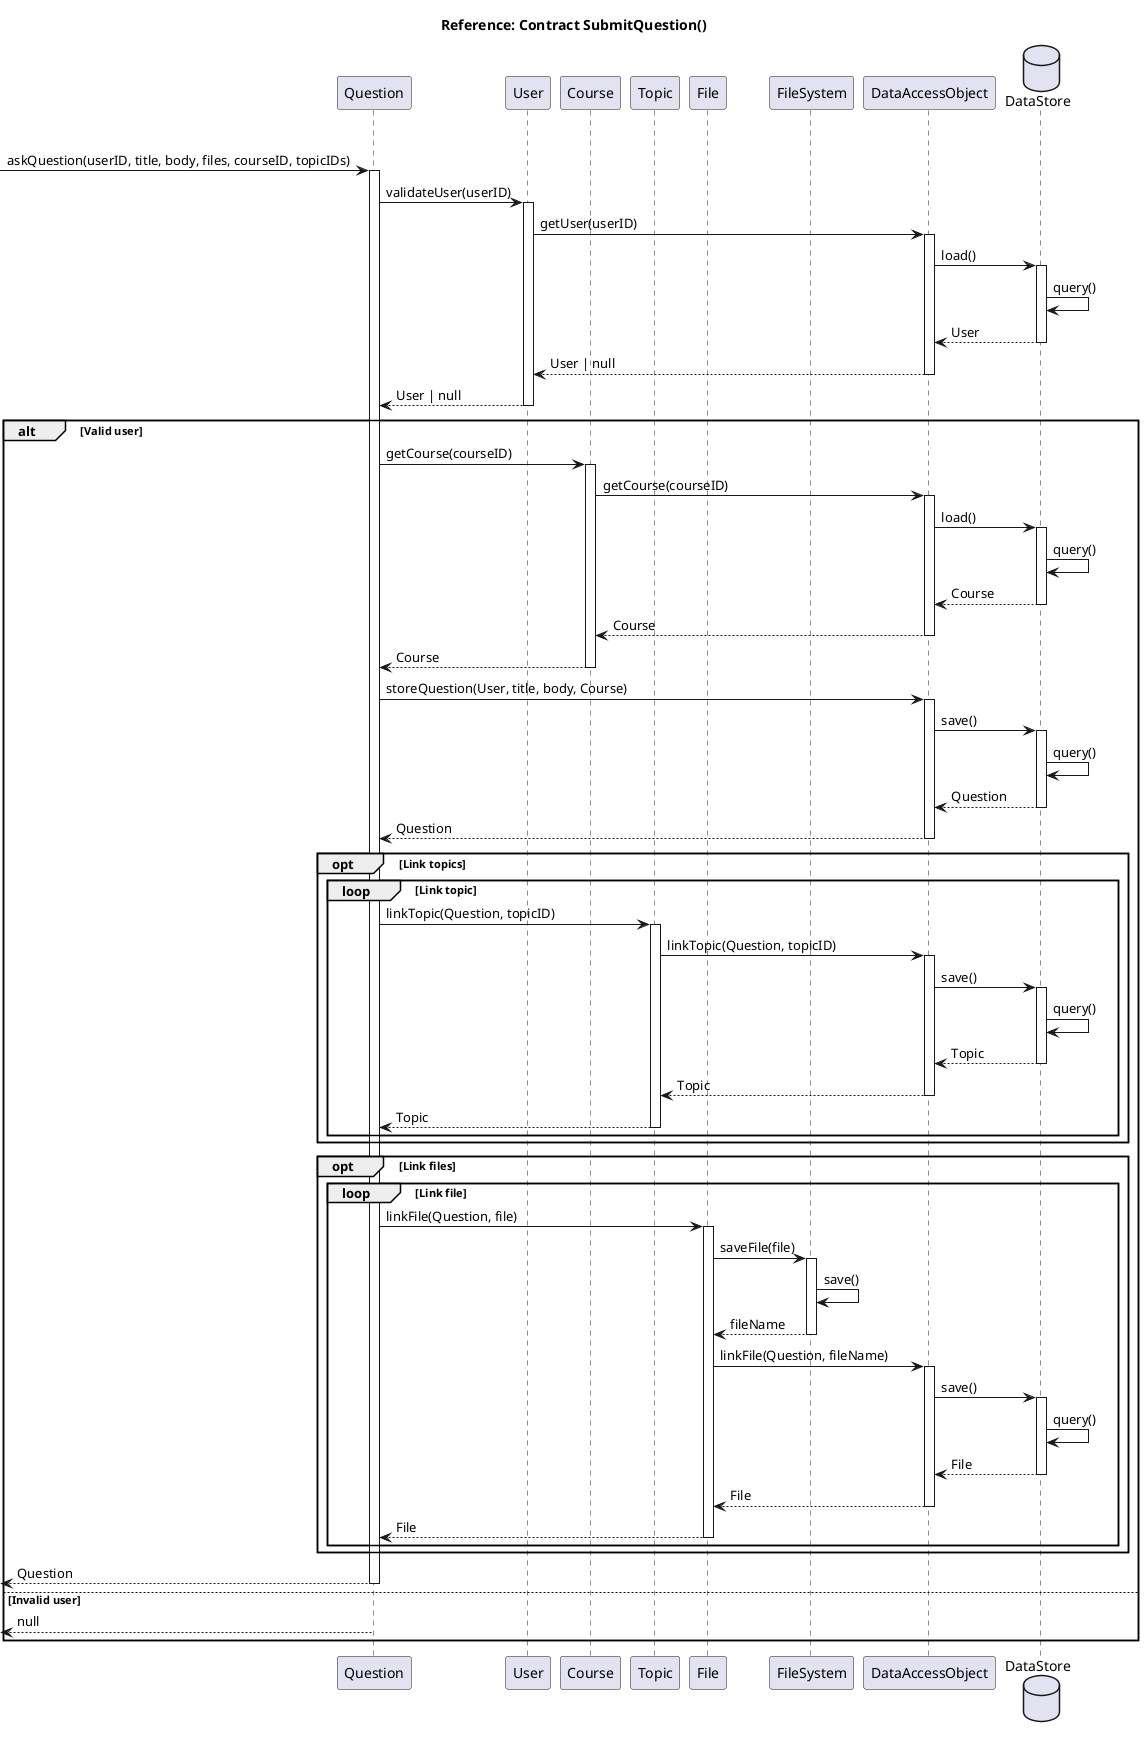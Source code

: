 @startuml Ask Question
participant Question
participant User
participant Course
participant Topic
participant File
participant FileSystem
participant DataAccessObject
database DataStore

DataAccessObject-[hidden]->DataAccessObject

title Reference: Contract SubmitQuestion()

-> Question: askQuestion(userID, title, body, files, courseID, topicIDs)
activate Question
Question -> User: validateUser(userID)
activate User
User -> DataAccessObject: getUser(userID)
activate DataAccessObject
DataAccessObject -> DataStore: load()
activate DataStore
DataStore -> DataStore: query()
DataStore --> DataAccessObject: User
deactivate DataStore
User <-- DataAccessObject: User | null
deactivate DataAccessObject
Question <-- User: User | null
deactivate User
alt Valid user
	Question -> Course: getCourse(courseID)
	activate Course
	Course -> DataAccessObject: getCourse(courseID)
	activate DataAccessObject
	DataAccessObject -> DataStore: load()
	activate DataStore
	DataStore -> DataStore: query()
	DataStore --> DataAccessObject: Course
	deactivate DataStore
	DataAccessObject --> Course: Course
	deactivate DataAccessObject
	Course --> Question: Course
	deactivate Course
	Question -> DataAccessObject: storeQuestion(User, title, body, Course)
	activate DataAccessObject
	DataAccessObject -> DataStore: save()
	activate DataStore
	DataStore -> DataStore: query()
	DataStore --> DataAccessObject: Question
	deactivate DataStore
	DataAccessObject --> Question: Question
	deactivate DataAccessObject
	opt Link topics
		loop Link topic
			Question -> Topic: linkTopic(Question, topicID)
			activate Topic
			Topic -> DataAccessObject: linkTopic(Question, topicID)
			activate DataAccessObject
			DataAccessObject -> DataStore: save()
			activate DataStore
			DataStore -> DataStore: query()
			DataStore --> DataAccessObject: Topic
			deactivate DataStore
			DataAccessObject --> Topic: Topic
			deactivate DataAccessObject
			Topic --> Question: Topic
			deactivate Topic
		end
	end
	opt Link files
		loop Link file
			Question -> File: linkFile(Question, file)
			activate File
			File -> FileSystem: saveFile(file)
			activate FileSystem
			FileSystem -> FileSystem: save()
			File <-- FileSystem: fileName
			deactivate FileSystem
			File -> DataAccessObject: linkFile(Question, fileName)
			activate DataAccessObject
			DataAccessObject -> DataStore: save()
			activate DataStore
			DataStore -> DataStore: query()
			DataStore --> DataAccessObject: File
			deactivate DataStore
			DataAccessObject --> File: File
			deactivate DataAccessObject
			File --> Question: File
			deactivate File
		end
	end
	<-- Question: Question
	deactivate Question
else Invalid user
	<-- Question: null
end

@enduml
